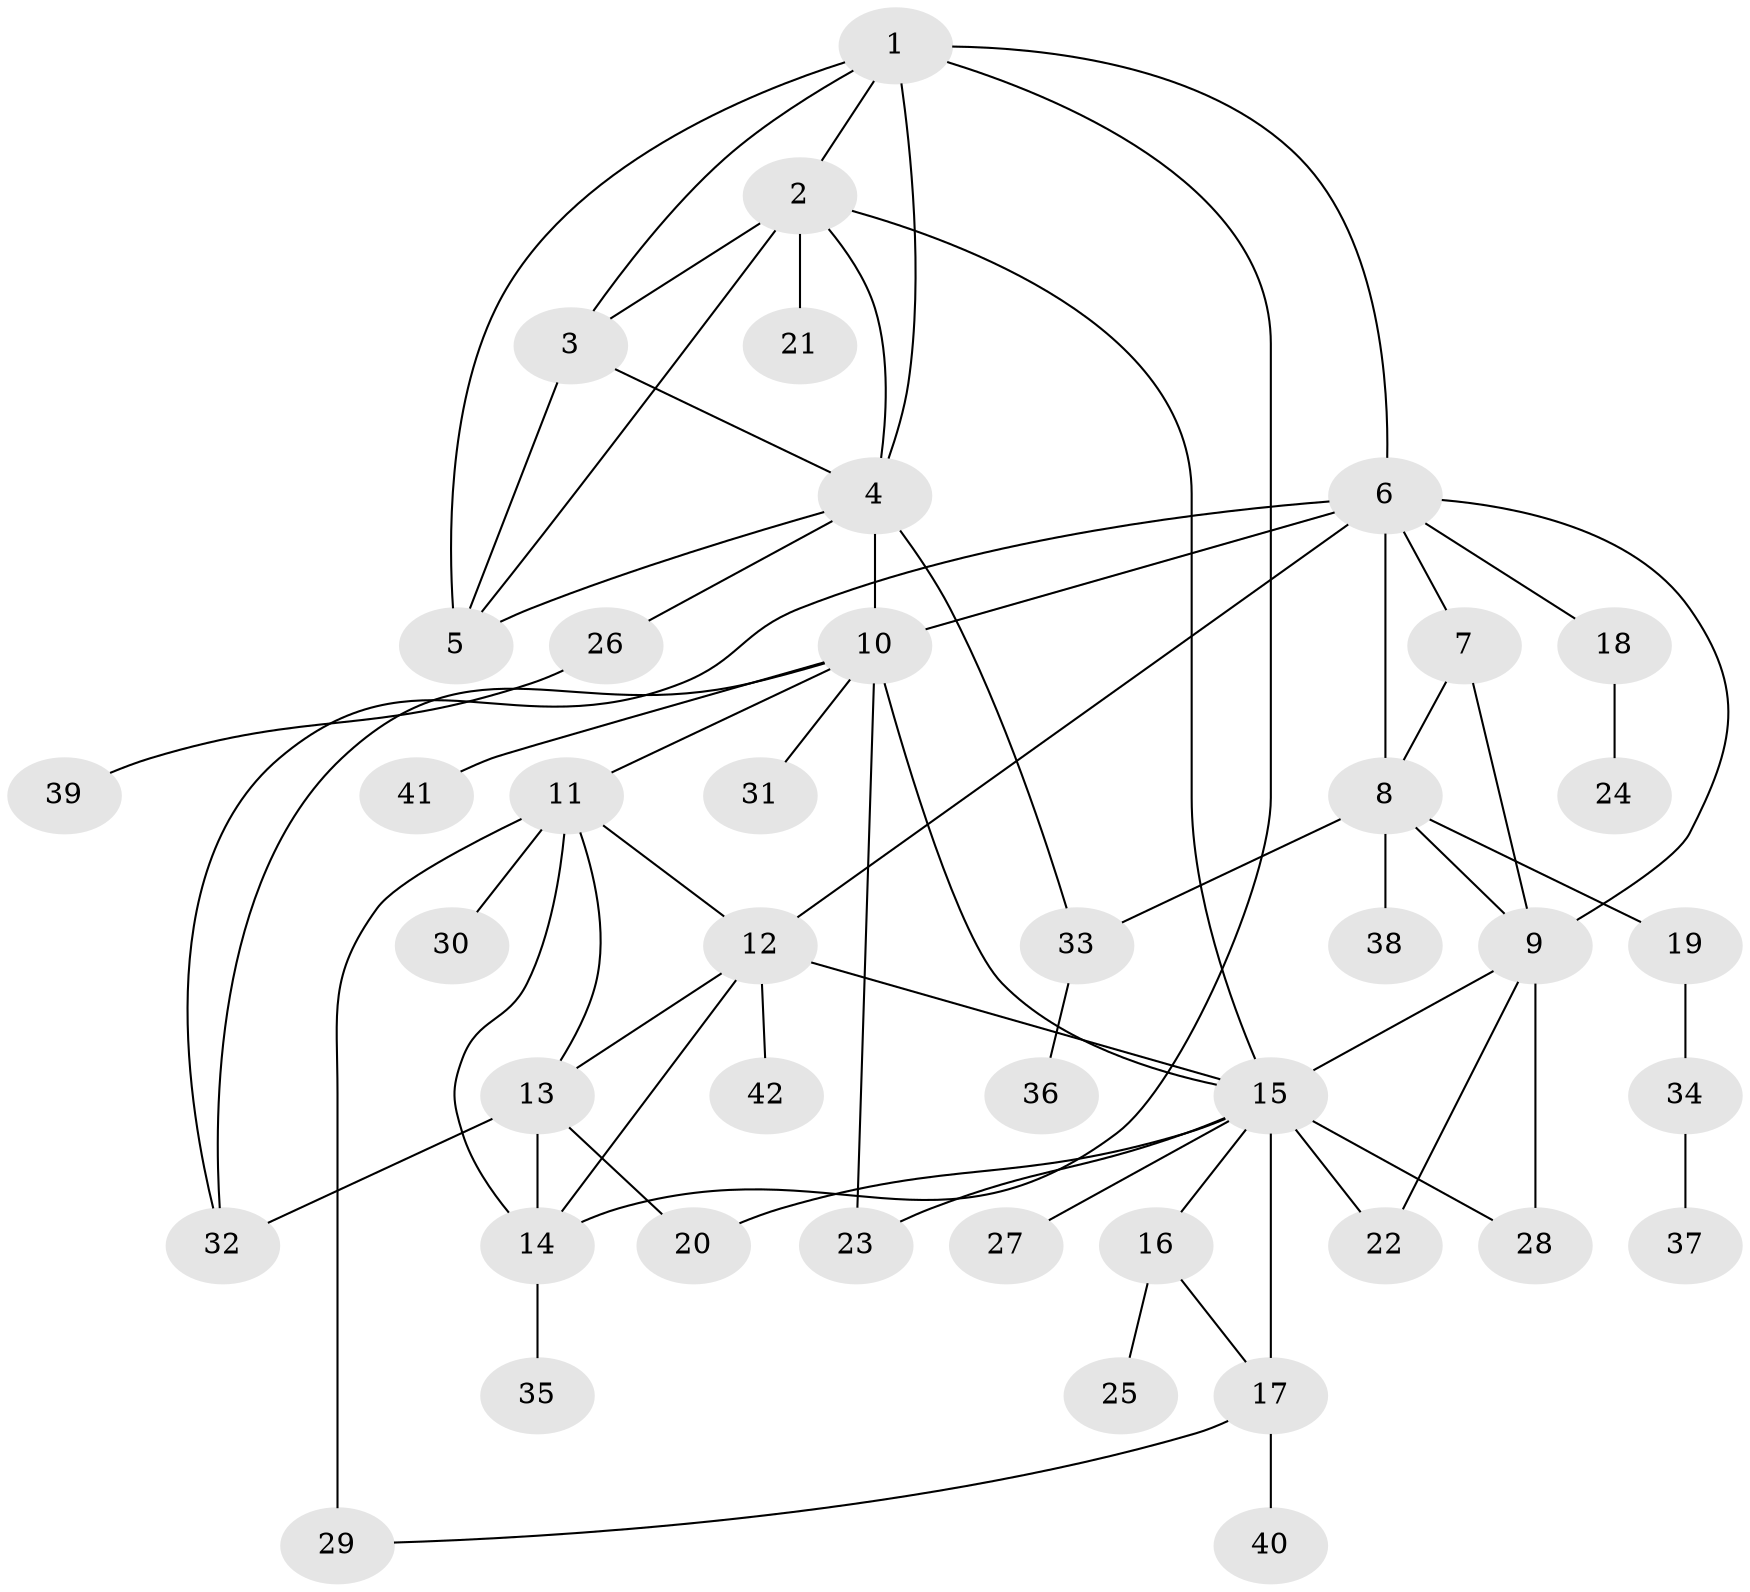// original degree distribution, {7: 0.0392156862745098, 12: 0.0196078431372549, 6: 0.0196078431372549, 8: 0.058823529411764705, 5: 0.049019607843137254, 11: 0.0196078431372549, 9: 0.0196078431372549, 4: 0.0196078431372549, 10: 0.00980392156862745, 1: 0.5588235294117647, 2: 0.14705882352941177, 3: 0.0392156862745098}
// Generated by graph-tools (version 1.1) at 2025/52/03/04/25 22:52:16]
// undirected, 42 vertices, 68 edges
graph export_dot {
  node [color=gray90,style=filled];
  1;
  2;
  3;
  4;
  5;
  6;
  7;
  8;
  9;
  10;
  11;
  12;
  13;
  14;
  15;
  16;
  17;
  18;
  19;
  20;
  21;
  22;
  23;
  24;
  25;
  26;
  27;
  28;
  29;
  30;
  31;
  32;
  33;
  34;
  35;
  36;
  37;
  38;
  39;
  40;
  41;
  42;
  1 -- 2 [weight=1.0];
  1 -- 3 [weight=1.0];
  1 -- 4 [weight=1.0];
  1 -- 5 [weight=1.0];
  1 -- 6 [weight=1.0];
  1 -- 14 [weight=1.0];
  2 -- 3 [weight=2.0];
  2 -- 4 [weight=1.0];
  2 -- 5 [weight=1.0];
  2 -- 15 [weight=1.0];
  2 -- 21 [weight=7.0];
  3 -- 4 [weight=1.0];
  3 -- 5 [weight=1.0];
  4 -- 5 [weight=1.0];
  4 -- 10 [weight=1.0];
  4 -- 26 [weight=1.0];
  4 -- 33 [weight=1.0];
  6 -- 7 [weight=2.0];
  6 -- 8 [weight=2.0];
  6 -- 9 [weight=2.0];
  6 -- 10 [weight=1.0];
  6 -- 12 [weight=1.0];
  6 -- 18 [weight=1.0];
  6 -- 32 [weight=1.0];
  7 -- 8 [weight=1.0];
  7 -- 9 [weight=1.0];
  8 -- 9 [weight=1.0];
  8 -- 19 [weight=1.0];
  8 -- 33 [weight=1.0];
  8 -- 38 [weight=1.0];
  9 -- 15 [weight=1.0];
  9 -- 22 [weight=1.0];
  9 -- 28 [weight=4.0];
  10 -- 11 [weight=1.0];
  10 -- 15 [weight=3.0];
  10 -- 23 [weight=2.0];
  10 -- 31 [weight=1.0];
  10 -- 32 [weight=1.0];
  10 -- 41 [weight=2.0];
  11 -- 12 [weight=2.0];
  11 -- 13 [weight=2.0];
  11 -- 14 [weight=2.0];
  11 -- 29 [weight=5.0];
  11 -- 30 [weight=1.0];
  12 -- 13 [weight=1.0];
  12 -- 14 [weight=1.0];
  12 -- 15 [weight=1.0];
  12 -- 42 [weight=1.0];
  13 -- 14 [weight=1.0];
  13 -- 20 [weight=1.0];
  13 -- 32 [weight=3.0];
  14 -- 35 [weight=2.0];
  15 -- 16 [weight=3.0];
  15 -- 17 [weight=6.0];
  15 -- 20 [weight=1.0];
  15 -- 22 [weight=1.0];
  15 -- 23 [weight=1.0];
  15 -- 27 [weight=1.0];
  15 -- 28 [weight=1.0];
  16 -- 17 [weight=1.0];
  16 -- 25 [weight=4.0];
  17 -- 29 [weight=1.0];
  17 -- 40 [weight=1.0];
  18 -- 24 [weight=2.0];
  19 -- 34 [weight=1.0];
  26 -- 39 [weight=1.0];
  33 -- 36 [weight=1.0];
  34 -- 37 [weight=1.0];
}
